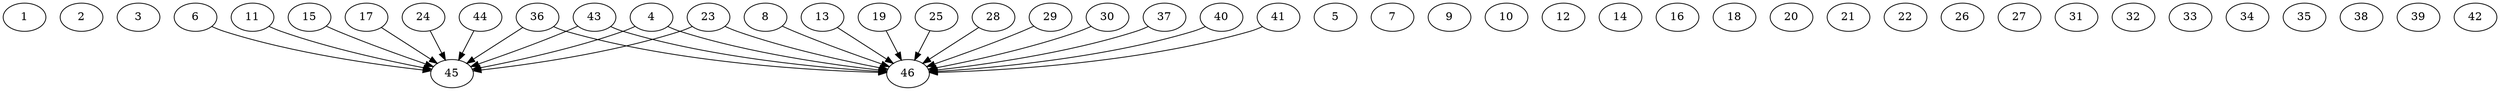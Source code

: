 // DAG (tier=3-complex, mode=data, n=46, ccr=0.528, fat=0.864, density=0.611, regular=0.326, jump=0.241, mindata=4194304, maxdata=33554432)
// DAG automatically generated by daggen at Sun Aug 24 16:33:35 2025
// /home/ermia/Project/Environments/daggen/bin/daggen --dot --ccr 0.528 --fat 0.864 --regular 0.326 --density 0.611 --jump 0.241 --mindata 4194304 --maxdata 33554432 -n 46 
digraph G {
  1 [size="527604855449415424", alpha="0.16", expect_size="263802427724707712"]
  2 [size="24235066014584952", alpha="0.06", expect_size="12117533007292476"]
  3 [size="4779666300731392000000", alpha="0.12", expect_size="2389833150365696000000"]
  4 [size="44137300844995488", alpha="0.05", expect_size="22068650422497744"]
  4 -> 45 [size ="1169614083981312"]
  4 -> 46 [size ="1169614083981312"]
  5 [size="68839493548268584", alpha="0.11", expect_size="34419746774134292"]
  6 [size="2844225436053409280", alpha="0.10", expect_size="1422112718026704640"]
  6 -> 45 [size ="4161101755318272"]
  7 [size="1743033195197661696", alpha="0.11", expect_size="871516597598830848"]
  8 [size="3749974996461291569152", alpha="0.10", expect_size="1874987498230645784576"]
  8 -> 46 [size ="1930970185859072"]
  9 [size="25338073328384672268288", alpha="0.06", expect_size="12669036664192336134144"]
  10 [size="2929962666856468709376", alpha="0.16", expect_size="1464981333428234354688"]
  11 [size="50425465609296384", alpha="0.14", expect_size="25212732804648192"]
  11 -> 45 [size ="2390769419681792"]
  12 [size="248586562730483200", alpha="0.07", expect_size="124293281365241600"]
  13 [size="22848435339620876550144", alpha="0.09", expect_size="11424217669810438275072"]
  13 -> 46 [size ="6441608065056768"]
  14 [size="5125914825422356348928", alpha="0.14", expect_size="2562957412711178174464"]
  15 [size="2155054957593683296256", alpha="0.14", expect_size="1077527478796841648128"]
  15 -> 45 [size ="1334736551149568"]
  16 [size="101476391156973568000", alpha="0.17", expect_size="50738195578486784000"]
  17 [size="375419006782957568", alpha="0.08", expect_size="187709503391478784"]
  17 -> 45 [size ="253847675076608"]
  18 [size="3183519987819657728", alpha="0.15", expect_size="1591759993909828864"]
  19 [size="237589892483142272", alpha="0.15", expect_size="118794946241571136"]
  19 -> 46 [size ="142460718153728"]
  20 [size="791662600478047338496", alpha="0.20", expect_size="395831300239023669248"]
  21 [size="50491574958812672", alpha="0.04", expect_size="25245787479406336"]
  22 [size="27945678900375322624000", alpha="0.04", expect_size="13972839450187661312000"]
  23 [size="152884705487350336", alpha="0.19", expect_size="76442352743675168"]
  23 -> 45 [size ="8188330395041792"]
  23 -> 46 [size ="8188330395041792"]
  24 [size="4155826842965655040", alpha="0.20", expect_size="2077913421482827520"]
  24 -> 45 [size ="7984144562782208"]
  25 [size="1167423577356494848", alpha="0.16", expect_size="583711788678247424"]
  25 -> 46 [size ="2758830509260800"]
  26 [size="19936724716101828608000", alpha="0.16", expect_size="9968362358050914304000"]
  27 [size="963411865841043072", alpha="0.05", expect_size="481705932920521536"]
  28 [size="3906329526589718528000", alpha="0.03", expect_size="1953164763294859264000"]
  28 -> 46 [size ="1984278246195200"]
  29 [size="11178471661551411200", alpha="0.12", expect_size="5589235830775705600"]
  29 -> 46 [size ="4822983898038272"]
  30 [size="537681950668650184704", alpha="0.02", expect_size="268840975334325092352"]
  30 -> 46 [size ="528981266792448"]
  31 [size="4821628746458787217408", alpha="0.07", expect_size="2410814373229393608704"]
  32 [size="14462636926650462240768", alpha="0.04", expect_size="7231318463325231120384"]
  33 [size="28198215667935269093376", alpha="0.13", expect_size="14099107833967634546688"]
  34 [size="1937704401259297792", alpha="0.07", expect_size="968852200629648896"]
  35 [size="5801075238140381233152", alpha="0.17", expect_size="2900537619070190616576"]
  36 [size="255312172264518624", alpha="0.07", expect_size="127656086132259312"]
  36 -> 45 [size ="4617638827261952"]
  36 -> 46 [size ="4617638827261952"]
  37 [size="4297026135038563840", alpha="0.14", expect_size="2148513067519281920"]
  37 -> 46 [size ="3258840829132800"]
  38 [size="9730957100219289829376", alpha="0.00", expect_size="4865478550109644914688"]
  39 [size="95536646536587216", alpha="0.01", expect_size="47768323268293608"]
  40 [size="11305764311176187904", alpha="0.12", expect_size="5652882155588093952"]
  40 -> 46 [size ="4711002021036032"]
  41 [size="2229518805591162624", alpha="0.14", expect_size="1114759402795581312"]
  41 -> 46 [size ="2458941262921728"]
  42 [size="222999647069934112", alpha="0.03", expect_size="111499823534967056"]
  43 [size="11235465649695846400", alpha="0.08", expect_size="5617732824847923200"]
  43 -> 45 [size ="5034850918596608"]
  43 -> 46 [size ="5034850918596608"]
  44 [size="26718337779203972", alpha="0.01", expect_size="13359168889601986"]
  44 -> 45 [size ="2958879818252288"]
  45 [size="3973357142837876224", alpha="0.19", expect_size="1986678571418938112"]
  46 [size="3940497458182285312", alpha="0.16", expect_size="1970248729091142656"]
}